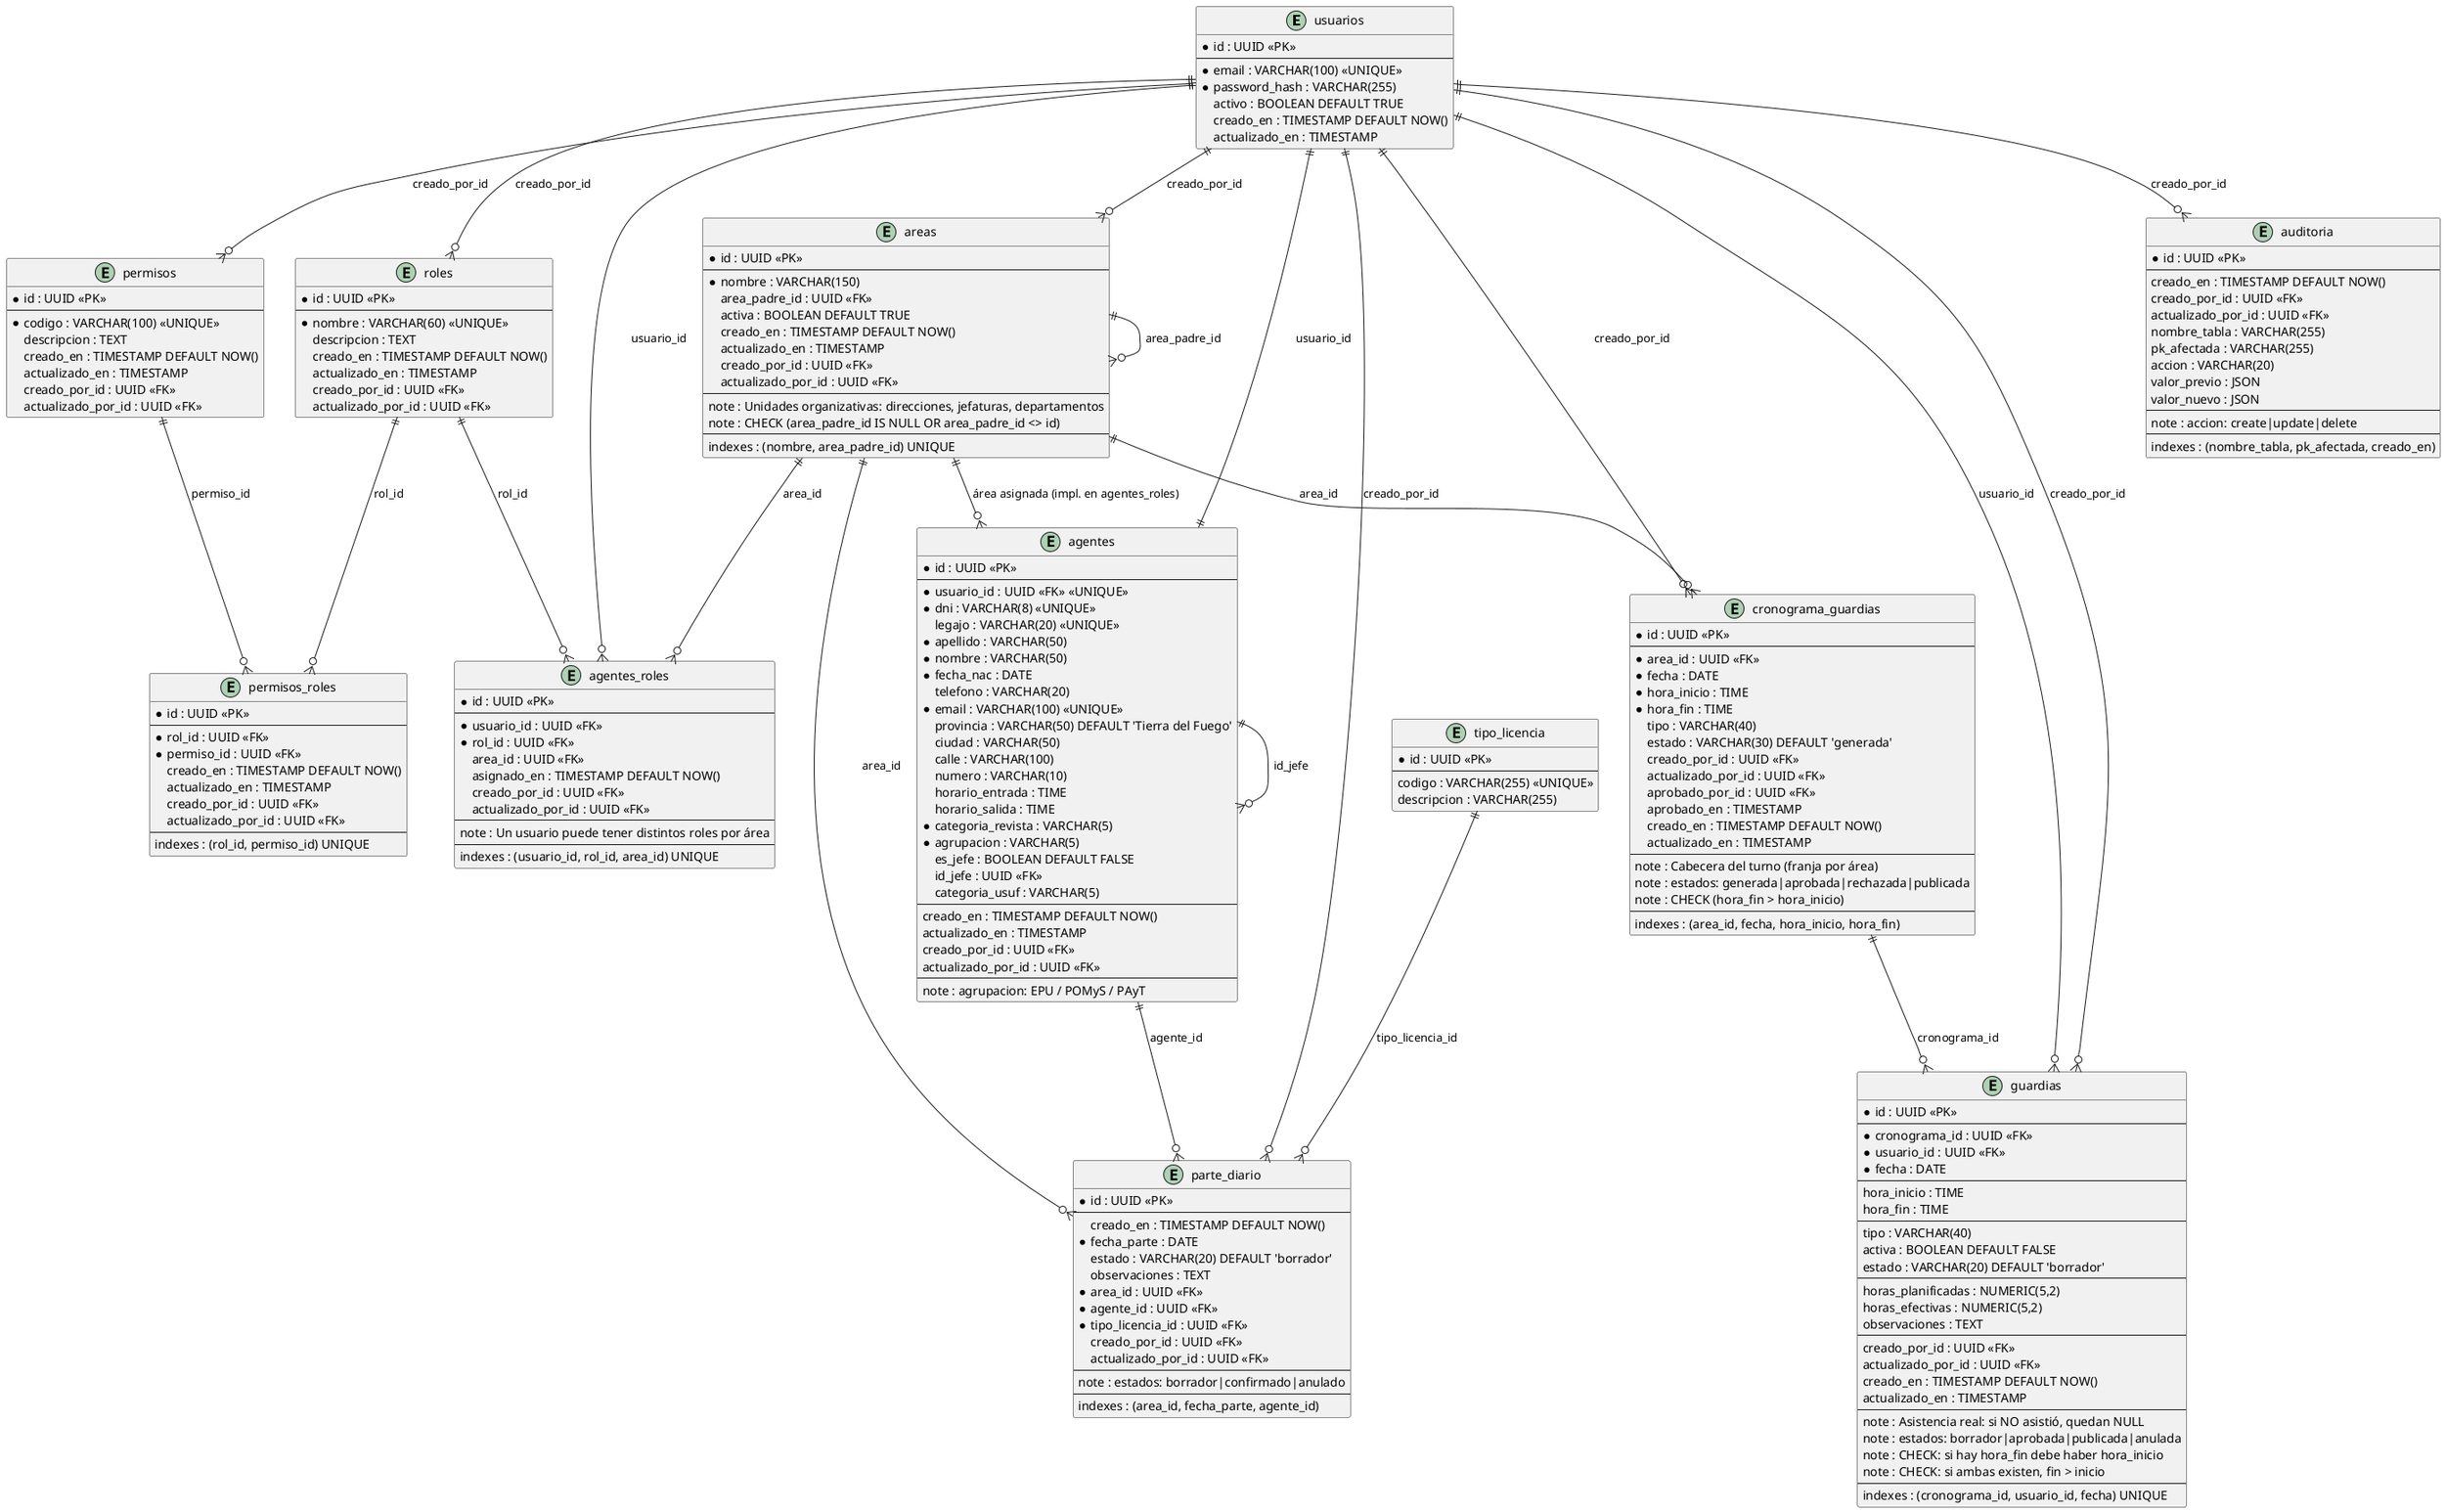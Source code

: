@startuml Sistema_Control_Horario_DB
!define TABLE_ENTITY(x) entity x
!define PRIMARY_KEY(x) <b><color:#FF0000>x</color></b>
!define UNIQUE(x) <u>x</u>
!define NOT_NULL(x) <b>x</b>

' =======================================
' Usuarios (lógico; en Django será auth_user)
' =======================================
entity usuarios {
  * id : UUID <<PK>>
  --
  * email : VARCHAR(100) <<UNIQUE>>
  * password_hash : VARCHAR(255)
  activo : BOOLEAN DEFAULT TRUE
  creado_en : TIMESTAMP DEFAULT NOW()
  actualizado_en : TIMESTAMP
}

' =======================================
' Áreas (jerarquía)
' =======================================
entity areas {
  * id : UUID <<PK>>
  --
  * nombre : VARCHAR(150)
  area_padre_id : UUID <<FK>>
  activa : BOOLEAN DEFAULT TRUE
  creado_en : TIMESTAMP DEFAULT NOW()
  actualizado_en : TIMESTAMP
  creado_por_id : UUID <<FK>>
  actualizado_por_id : UUID <<FK>>
  --
  note : Unidades organizativas: direcciones, jefaturas, departamentos
  note : CHECK (area_padre_id IS NULL OR area_padre_id <> id)
  --
  indexes : (nombre, area_padre_id) UNIQUE
}

' =======================================
' Roles / Permisos / Asignaciones
' =======================================
entity roles {
  * id : UUID <<PK>>
  --
  * nombre : VARCHAR(60) <<UNIQUE>>
  descripcion : TEXT
  creado_en : TIMESTAMP DEFAULT NOW()
  actualizado_en : TIMESTAMP
  creado_por_id : UUID <<FK>>
  actualizado_por_id : UUID <<FK>>
}

entity permisos {
  * id : UUID <<PK>>
  --
  * codigo : VARCHAR(100) <<UNIQUE>>
  descripcion : TEXT
  creado_en : TIMESTAMP DEFAULT NOW()
  actualizado_en : TIMESTAMP
  creado_por_id : UUID <<FK>>
  actualizado_por_id : UUID <<FK>>
}

entity permisos_roles {
  * id : UUID <<PK>>
  --
  * rol_id : UUID <<FK>>
  * permiso_id : UUID <<FK>>
  creado_en : TIMESTAMP DEFAULT NOW()
  actualizado_en : TIMESTAMP
  creado_por_id : UUID <<FK>>
  actualizado_por_id : UUID <<FK>>
  --
  indexes : (rol_id, permiso_id) UNIQUE
}

entity agentes_roles {
  * id : UUID <<PK>>
  --
  * usuario_id : UUID <<FK>>
  * rol_id : UUID <<FK>>
  area_id : UUID <<FK>>
  asignado_en : TIMESTAMP DEFAULT NOW()
  creado_por_id : UUID <<FK>>
  actualizado_por_id : UUID <<FK>>
  --
  note : Un usuario puede tener distintos roles por área
  --
  indexes : (usuario_id, rol_id, area_id) UNIQUE
}

' =======================================
' Agentes (perfil de persona, enlazado a usuario)
' =======================================
entity agentes {
  * id : UUID <<PK>>
  --
  * usuario_id : UUID <<FK>> <<UNIQUE>>
  * dni : VARCHAR(8) <<UNIQUE>>
  legajo : VARCHAR(20) <<UNIQUE>>
  * apellido : VARCHAR(50)
  * nombre : VARCHAR(50)
  * fecha_nac : DATE
  telefono : VARCHAR(20)
  * email : VARCHAR(100) <<UNIQUE>>
  provincia : VARCHAR(50) DEFAULT 'Tierra del Fuego'
  ciudad : VARCHAR(50)
  calle : VARCHAR(100)
  numero : VARCHAR(10)
  horario_entrada : TIME
  horario_salida : TIME
  * categoria_revista : VARCHAR(5)
  * agrupacion : VARCHAR(5)
  es_jefe : BOOLEAN DEFAULT FALSE
  id_jefe : UUID <<FK>>
  categoria_usuf : VARCHAR(5)
  --
  creado_en : TIMESTAMP DEFAULT NOW()
  actualizado_en : TIMESTAMP
  creado_por_id : UUID <<FK>>
  actualizado_por_id : UUID <<FK>>
  --
  note : agrupacion: EPU / POMyS / PAyT
}

' =======================================
' Guardias: Cronograma (cabecera) y asignaciones (detalle)
' =======================================
entity cronograma_guardias {
  * id : UUID <<PK>>
  --
  * area_id : UUID <<FK>>
  * fecha : DATE
  * hora_inicio : TIME
  * hora_fin : TIME
  tipo : VARCHAR(40)
  estado : VARCHAR(30) DEFAULT 'generada'
  creado_por_id : UUID <<FK>>
  actualizado_por_id : UUID <<FK>>
  aprobado_por_id : UUID <<FK>>
  aprobado_en : TIMESTAMP
  creado_en : TIMESTAMP DEFAULT NOW()
  actualizado_en : TIMESTAMP
  --
  note : Cabecera del turno (franja por área)
  note : estados: generada|aprobada|rechazada|publicada
  note : CHECK (hora_fin > hora_inicio)
  --
  indexes : (area_id, fecha, hora_inicio, hora_fin)
}

entity guardias {
  * id : UUID <<PK>>
  --
  * cronograma_id : UUID <<FK>>
  * usuario_id : UUID <<FK>>
  * fecha : DATE
  --
  hora_inicio : TIME
  hora_fin : TIME
  --
  tipo : VARCHAR(40)
  activa : BOOLEAN DEFAULT FALSE
  estado : VARCHAR(20) DEFAULT 'borrador'
  --
  horas_planificadas : NUMERIC(5,2)
  horas_efectivas : NUMERIC(5,2)
  observaciones : TEXT
  --
  creado_por_id : UUID <<FK>>
  actualizado_por_id : UUID <<FK>>
  creado_en : TIMESTAMP DEFAULT NOW()
  actualizado_en : TIMESTAMP
  --
  note : Asistencia real: si NO asistió, quedan NULL
  note : estados: borrador|aprobada|publicada|anulada
  note : CHECK: si hay hora_fin debe haber hora_inicio
  note : CHECK: si ambas existen, fin > inicio
  --
  indexes : (cronograma_id, usuario_id, fecha) UNIQUE
} 

' =======================================
' Auditoría
' =======================================
entity auditoria {
  * id : UUID <<PK>>
  --
  creado_en : TIMESTAMP DEFAULT NOW()
  creado_por_id : UUID <<FK>>
  actualizado_por_id : UUID <<FK>>
  nombre_tabla : VARCHAR(255)
  pk_afectada : VARCHAR(255)
  accion : VARCHAR(20)
  valor_previo : JSON
  valor_nuevo : JSON
  --
  note : accion: create|update|delete
  --
  indexes : (nombre_tabla, pk_afectada, creado_en)
}

' =======================================
' Asistencia / Parte diario / Licencias
' =======================================
entity tipo_licencia {
  * id : UUID <<PK>>
  --
  codigo : VARCHAR(255) <<UNIQUE>>
  descripcion : VARCHAR(255)
}

entity parte_diario {
  * id : UUID <<PK>>
  --
  creado_en : TIMESTAMP DEFAULT NOW()
  * fecha_parte : DATE
  estado : VARCHAR(20) DEFAULT 'borrador'
  observaciones : TEXT
  * area_id : UUID <<FK>>
  * agente_id : UUID <<FK>>
  * tipo_licencia_id : UUID <<FK>>
  creado_por_id : UUID <<FK>>
  actualizado_por_id : UUID <<FK>>
  --
  note : estados: borrador|confirmado|anulado
  --
  indexes : (area_id, fecha_parte, agente_id)
}

' =======================================
' Relaciones entre entidades
' =======================================

' Relaciones jerárquicas
areas ||--o{ areas : "area_padre_id"
agentes ||--o{ agentes : "id_jefe"

' Usuario -> Agente (1:1)
usuarios ||--|| agentes : "usuario_id"

' Usuario -> Auditoría (1:N)
usuarios ||--o{ auditoria : "creado_por_id"

' Área -> Agentes (1:N)
areas ||--o{ agentes : "área asignada (impl. en agentes_roles)"

' Roles y permisos
roles ||--o{ permisos_roles : "rol_id"
permisos ||--o{ permisos_roles : "permiso_id"

usuarios ||--o{ agentes_roles : "usuario_id"
roles ||--o{ agentes_roles : "rol_id"
areas ||--o{ agentes_roles : "area_id"

' Guardias
areas ||--o{ cronograma_guardias : "area_id"
cronograma_guardias ||--o{ guardias : "cronograma_id"
usuarios ||--o{ guardias : "usuario_id"

' Parte diario / Licencias
areas ||--o{ parte_diario : "area_id"
agentes ||--o{ parte_diario : "agente_id"
tipo_licencia ||--o{ parte_diario : "tipo_licencia_id"

' Auditoría relaciones
usuarios ||--o{ areas : "creado_por_id"
usuarios ||--o{ roles : "creado_por_id"
usuarios ||--o{ permisos : "creado_por_id"
usuarios ||--o{ cronograma_guardias : "creado_por_id"
usuarios ||--o{ guardias : "creado_por_id"
usuarios ||--o{ parte_diario : "creado_por_id"

@enduml
